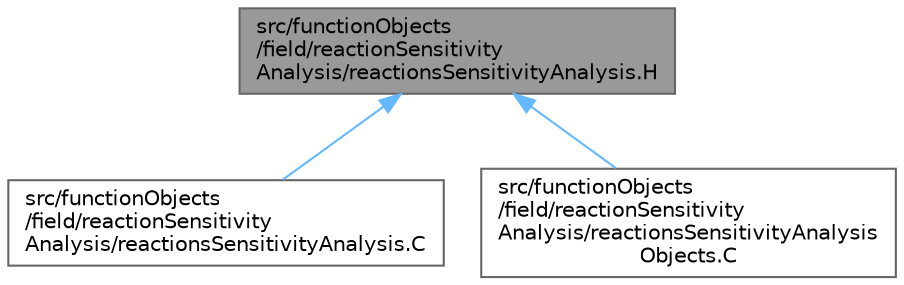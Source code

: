 digraph "src/functionObjects/field/reactionSensitivityAnalysis/reactionsSensitivityAnalysis.H"
{
 // LATEX_PDF_SIZE
  bgcolor="transparent";
  edge [fontname=Helvetica,fontsize=10,labelfontname=Helvetica,labelfontsize=10];
  node [fontname=Helvetica,fontsize=10,shape=box,height=0.2,width=0.4];
  Node1 [id="Node000001",label="src/functionObjects\l/field/reactionSensitivity\lAnalysis/reactionsSensitivityAnalysis.H",height=0.2,width=0.4,color="gray40", fillcolor="grey60", style="filled", fontcolor="black",tooltip=" "];
  Node1 -> Node2 [id="edge1_Node000001_Node000002",dir="back",color="steelblue1",style="solid",tooltip=" "];
  Node2 [id="Node000002",label="src/functionObjects\l/field/reactionSensitivity\lAnalysis/reactionsSensitivityAnalysis.C",height=0.2,width=0.4,color="grey40", fillcolor="white", style="filled",URL="$reactionsSensitivityAnalysis_8C.html",tooltip=" "];
  Node1 -> Node3 [id="edge2_Node000001_Node000003",dir="back",color="steelblue1",style="solid",tooltip=" "];
  Node3 [id="Node000003",label="src/functionObjects\l/field/reactionSensitivity\lAnalysis/reactionsSensitivityAnalysis\lObjects.C",height=0.2,width=0.4,color="grey40", fillcolor="white", style="filled",URL="$reactionsSensitivityAnalysisObjects_8C.html",tooltip=" "];
}
